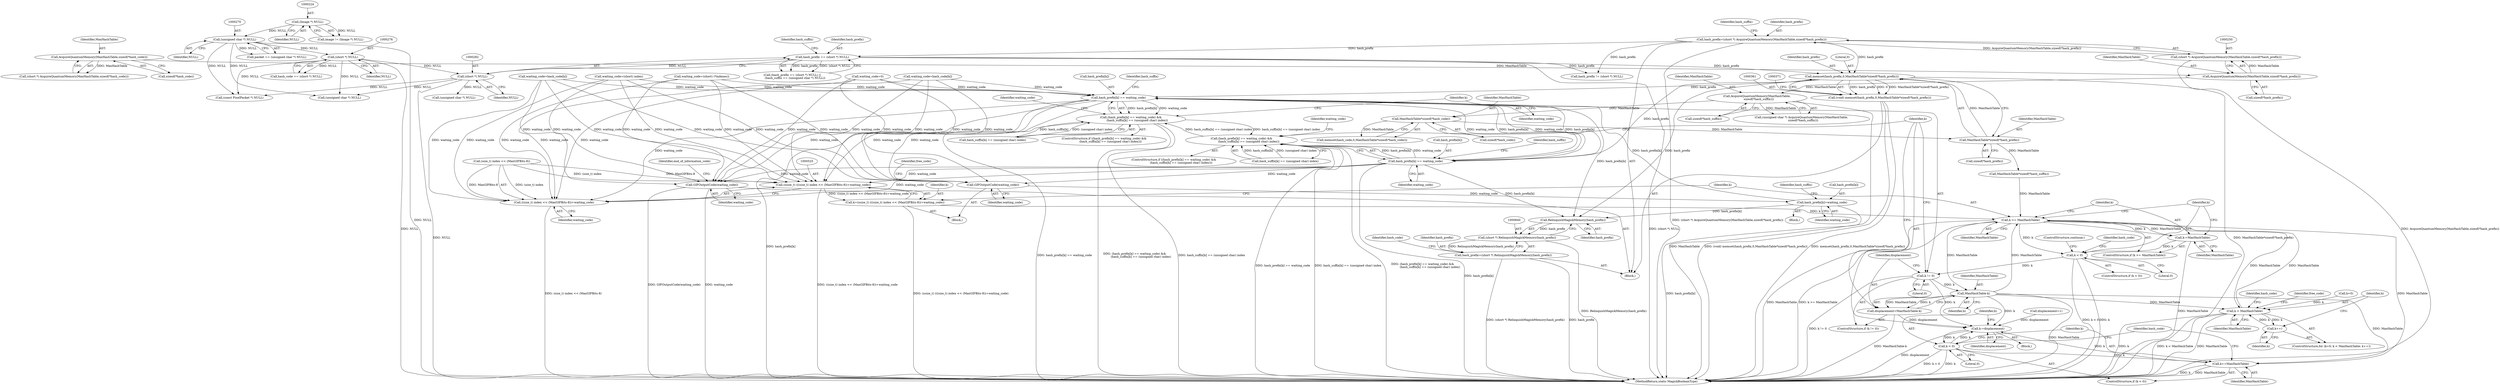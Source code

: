 digraph "0_ImageMagick6_19651f3db63fa1511ed83a348c4c82fa553f8d01@API" {
"1000362" [label="(Call,memset(hash_prefix,0,MaxHashTable*sizeof(*hash_prefix)))"];
"1000247" [label="(Call,hash_prefix=(short *) AcquireQuantumMemory(MaxHashTable,sizeof(*hash_prefix)))"];
"1000249" [label="(Call,(short *) AcquireQuantumMemory(MaxHashTable,sizeof(*hash_prefix)))"];
"1000251" [label="(Call,AcquireQuantumMemory(MaxHashTable,sizeof(*hash_prefix)))"];
"1000242" [label="(Call,AcquireQuantumMemory(MaxHashTable,sizeof(*hash_code)))"];
"1000279" [label="(Call,hash_prefix == (short *) NULL)"];
"1000281" [label="(Call,(short *) NULL)"];
"1000275" [label="(Call,(short *) NULL)"];
"1000269" [label="(Call,(unsigned char *) NULL)"];
"1000223" [label="(Call,(Image *) NULL)"];
"1000365" [label="(Call,MaxHashTable*sizeof(*hash_prefix))"];
"1000355" [label="(Call,MaxHashTable*sizeof(*hash_code))"];
"1000260" [label="(Call,AcquireQuantumMemory(MaxHashTable,\n    sizeof(*hash_suffix)))"];
"1000360" [label="(Call,(void) memset(hash_prefix,0,MaxHashTable*sizeof(*hash_prefix)))"];
"1000556" [label="(Call,hash_prefix[k] == waiting_code)"];
"1000524" [label="(Call,(ssize_t) (((size_t) index << (MaxGIFBits-8))+waiting_code))"];
"1000522" [label="(Call,k=(ssize_t) (((size_t) index << (MaxGIFBits-8))+waiting_code))"];
"1000536" [label="(Call,k >= MaxHashTable)"];
"1000539" [label="(Call,k-=MaxHashTable)"];
"1000543" [label="(Call,k < 0)"];
"1000576" [label="(Call,k != 0)"];
"1000581" [label="(Call,MaxHashTable-k)"];
"1000579" [label="(Call,displacement=MaxHashTable-k)"];
"1000586" [label="(Call,k-=displacement)"];
"1000590" [label="(Call,k < 0)"];
"1000593" [label="(Call,k+=MaxHashTable)"];
"1000665" [label="(Call,k < MaxHashTable)"];
"1000668" [label="(Call,k++)"];
"1000526" [label="(Call,((size_t) index << (MaxGIFBits-8))+waiting_code)"];
"1000555" [label="(Call,(hash_prefix[k] == waiting_code) &&\n              (hash_suffix[k] == (unsigned char) index))"];
"1000604" [label="(Call,(hash_prefix[k] == waiting_code) &&\n                (hash_suffix[k] == (unsigned char) index))"];
"1000605" [label="(Call,hash_prefix[k] == waiting_code)"];
"1000632" [label="(Call,GIFOutputCode(waiting_code))"];
"1000647" [label="(Call,hash_prefix[k]=waiting_code)"];
"1000841" [label="(Call,RelinquishMagickMemory(hash_prefix))"];
"1000839" [label="(Call,(short *) RelinquishMagickMemory(hash_prefix))"];
"1000837" [label="(Call,hash_prefix=(short *) RelinquishMagickMemory(hash_prefix))"];
"1000773" [label="(Call,GIFOutputCode(waiting_code))"];
"1000283" [label="(Identifier,NULL)"];
"1000576" [label="(Call,k != 0)"];
"1000275" [label="(Call,(short *) NULL)"];
"1000279" [label="(Call,hash_prefix == (short *) NULL)"];
"1000523" [label="(Identifier,k)"];
"1000668" [label="(Call,k++)"];
"1000651" [label="(Identifier,waiting_code)"];
"1000277" [label="(Identifier,NULL)"];
"1000544" [label="(Identifier,k)"];
"1000252" [label="(Identifier,MaxHashTable)"];
"1000367" [label="(Call,sizeof(*hash_prefix))"];
"1000536" [label="(Call,k >= MaxHashTable)"];
"1000257" [label="(Identifier,hash_suffix)"];
"1000357" [label="(Call,sizeof(*hash_code))"];
"1000604" [label="(Call,(hash_prefix[k] == waiting_code) &&\n                (hash_suffix[k] == (unsigned char) index))"];
"1000841" [label="(Call,RelinquishMagickMemory(hash_prefix))"];
"1000609" [label="(Identifier,waiting_code)"];
"1000689" [label="(Call,waiting_code=(short) index)"];
"1000364" [label="(Literal,0)"];
"1000375" [label="(Call,MaxHashTable*sizeof(*hash_suffix))"];
"1000676" [label="(Identifier,free_code)"];
"1000260" [label="(Call,AcquireQuantumMemory(MaxHashTable,\n    sizeof(*hash_suffix)))"];
"1000473" [label="(Call,waiting_code=(short) (*indexes))"];
"1000362" [label="(Call,memset(hash_prefix,0,MaxHashTable*sizeof(*hash_prefix)))"];
"1000225" [label="(Identifier,NULL)"];
"1000612" [label="(Identifier,hash_suffix)"];
"1000355" [label="(Call,MaxHashTable*sizeof(*hash_code))"];
"1000594" [label="(Identifier,k)"];
"1000423" [label="(Call,waiting_code=0)"];
"1000662" [label="(Call,k=0)"];
"1000460" [label="(Call,(const PixelPacket *) NULL)"];
"1000560" [label="(Identifier,waiting_code)"];
"1000570" [label="(Identifier,waiting_code)"];
"1000116" [label="(Block,)"];
"1000258" [label="(Call,(unsigned char *) AcquireQuantumMemory(MaxHashTable,\n    sizeof(*hash_suffix)))"];
"1000526" [label="(Call,((size_t) index << (MaxGIFBits-8))+waiting_code)"];
"1000857" [label="(MethodReturn,static MagickBooleanType)"];
"1000541" [label="(Identifier,MaxHashTable)"];
"1000669" [label="(Identifier,k)"];
"1000366" [label="(Identifier,MaxHashTable)"];
"1000592" [label="(Literal,0)"];
"1000524" [label="(Call,(ssize_t) (((size_t) index << (MaxGIFBits-8))+waiting_code))"];
"1000542" [label="(ControlStructure,if (k < 0))"];
"1000286" [label="(Call,(unsigned char *) NULL)"];
"1000253" [label="(Call,sizeof(*hash_prefix))"];
"1000632" [label="(Call,GIFOutputCode(waiting_code))"];
"1000261" [label="(Identifier,MaxHashTable)"];
"1000537" [label="(Identifier,k)"];
"1000505" [label="(Call,displacement=1)"];
"1000595" [label="(Identifier,MaxHashTable)"];
"1000550" [label="(Identifier,hash_code)"];
"1000554" [label="(ControlStructure,if ((hash_prefix[k] == waiting_code) &&\n              (hash_suffix[k] == (unsigned char) index)))"];
"1000588" [label="(Identifier,displacement)"];
"1000577" [label="(Identifier,k)"];
"1000672" [label="(Identifier,hash_code)"];
"1000555" [label="(Call,(hash_prefix[k] == waiting_code) &&\n              (hash_suffix[k] == (unsigned char) index))"];
"1000579" [label="(Call,displacement=MaxHashTable-k)"];
"1000352" [label="(Call,memset(hash_code,0,MaxHashTable*sizeof(*hash_code)))"];
"1000242" [label="(Call,AcquireQuantumMemory(MaxHashTable,sizeof(*hash_code)))"];
"1000774" [label="(Identifier,waiting_code)"];
"1000543" [label="(Call,k < 0)"];
"1000561" [label="(Call,hash_suffix[k] == (unsigned char) index)"];
"1000586" [label="(Call,k-=displacement)"];
"1000582" [label="(Identifier,MaxHashTable)"];
"1000540" [label="(Identifier,k)"];
"1000267" [label="(Call,packet == (unsigned char *) NULL)"];
"1000636" [label="(Identifier,free_code)"];
"1000535" [label="(ControlStructure,if (k >= MaxHashTable))"];
"1000285" [label="(Identifier,hash_suffix)"];
"1000585" [label="(Block,)"];
"1000583" [label="(Identifier,k)"];
"1000569" [label="(Call,waiting_code=hash_code[k])"];
"1000638" [label="(Block,)"];
"1000557" [label="(Call,hash_prefix[k])"];
"1000534" [label="(Identifier,waiting_code)"];
"1000647" [label="(Call,hash_prefix[k]=waiting_code)"];
"1000269" [label="(Call,(unsigned char *) NULL)"];
"1000315" [label="(Call,hash_prefix != (short *) NULL)"];
"1000240" [label="(Call,(short *) AcquireQuantumMemory(MaxHashTable,sizeof(*hash_code)))"];
"1000606" [label="(Call,hash_prefix[k])"];
"1000844" [label="(Identifier,hash_code)"];
"1000773" [label="(Call,GIFOutputCode(waiting_code))"];
"1000248" [label="(Identifier,hash_prefix)"];
"1000587" [label="(Identifier,k)"];
"1000666" [label="(Identifier,k)"];
"1000363" [label="(Identifier,hash_prefix)"];
"1000244" [label="(Call,sizeof(*hash_code))"];
"1000837" [label="(Call,hash_prefix=(short *) RelinquishMagickMemory(hash_prefix))"];
"1000546" [label="(ControlStructure,continue;)"];
"1000619" [label="(Identifier,waiting_code)"];
"1000522" [label="(Call,k=(ssize_t) (((size_t) index << (MaxGIFBits-8))+waiting_code))"];
"1000667" [label="(Identifier,MaxHashTable)"];
"1000654" [label="(Identifier,hash_suffix)"];
"1000271" [label="(Identifier,NULL)"];
"1000538" [label="(Identifier,MaxHashTable)"];
"1000293" [label="(Call,(unsigned char *) NULL)"];
"1000223" [label="(Call,(Image *) NULL)"];
"1000539" [label="(Call,k-=MaxHashTable)"];
"1000545" [label="(Literal,0)"];
"1000661" [label="(ControlStructure,for (k=0; k < MaxHashTable; k++))"];
"1000365" [label="(Call,MaxHashTable*sizeof(*hash_prefix))"];
"1000665" [label="(Call,k < MaxHashTable)"];
"1000633" [label="(Identifier,waiting_code)"];
"1000563" [label="(Identifier,hash_suffix)"];
"1000842" [label="(Identifier,hash_prefix)"];
"1000591" [label="(Identifier,k)"];
"1000590" [label="(Call,k < 0)"];
"1000262" [label="(Call,sizeof(*hash_suffix))"];
"1000603" [label="(ControlStructure,if ((hash_prefix[k] == waiting_code) &&\n                (hash_suffix[k] == (unsigned char) index)))"];
"1000605" [label="(Call,hash_prefix[k] == waiting_code)"];
"1000580" [label="(Identifier,displacement)"];
"1000610" [label="(Call,hash_suffix[k] == (unsigned char) index)"];
"1000575" [label="(ControlStructure,if (k != 0))"];
"1000280" [label="(Identifier,hash_prefix)"];
"1000599" [label="(Identifier,hash_code)"];
"1000589" [label="(ControlStructure,if (k < 0))"];
"1000581" [label="(Call,MaxHashTable-k)"];
"1000648" [label="(Call,hash_prefix[k])"];
"1000247" [label="(Call,hash_prefix=(short *) AcquireQuantumMemory(MaxHashTable,sizeof(*hash_prefix)))"];
"1000578" [label="(Literal,0)"];
"1000776" [label="(Identifier,end_of_information_code)"];
"1000251" [label="(Call,AcquireQuantumMemory(MaxHashTable,sizeof(*hash_prefix)))"];
"1000839" [label="(Call,(short *) RelinquishMagickMemory(hash_prefix))"];
"1000618" [label="(Call,waiting_code=hash_code[k])"];
"1000281" [label="(Call,(short *) NULL)"];
"1000501" [label="(Block,)"];
"1000249" [label="(Call,(short *) AcquireQuantumMemory(MaxHashTable,sizeof(*hash_prefix)))"];
"1000593" [label="(Call,k+=MaxHashTable)"];
"1000273" [label="(Call,hash_code == (short *) NULL)"];
"1000356" [label="(Identifier,MaxHashTable)"];
"1000221" [label="(Call,image != (Image *) NULL)"];
"1000556" [label="(Call,hash_prefix[k] == waiting_code)"];
"1000243" [label="(Identifier,MaxHashTable)"];
"1000360" [label="(Call,(void) memset(hash_prefix,0,MaxHashTable*sizeof(*hash_prefix)))"];
"1000838" [label="(Identifier,hash_prefix)"];
"1000278" [label="(Call,(hash_prefix == (short *) NULL) ||\n      (hash_suffix == (unsigned char *) NULL))"];
"1000527" [label="(Call,(size_t) index << (MaxGIFBits-8))"];
"1000362" -> "1000360"  [label="AST: "];
"1000362" -> "1000365"  [label="CFG: "];
"1000363" -> "1000362"  [label="AST: "];
"1000364" -> "1000362"  [label="AST: "];
"1000365" -> "1000362"  [label="AST: "];
"1000360" -> "1000362"  [label="CFG: "];
"1000362" -> "1000857"  [label="DDG: MaxHashTable*sizeof(*hash_prefix)"];
"1000362" -> "1000360"  [label="DDG: hash_prefix"];
"1000362" -> "1000360"  [label="DDG: 0"];
"1000362" -> "1000360"  [label="DDG: MaxHashTable*sizeof(*hash_prefix)"];
"1000247" -> "1000362"  [label="DDG: hash_prefix"];
"1000279" -> "1000362"  [label="DDG: hash_prefix"];
"1000365" -> "1000362"  [label="DDG: MaxHashTable"];
"1000362" -> "1000556"  [label="DDG: hash_prefix"];
"1000362" -> "1000605"  [label="DDG: hash_prefix"];
"1000362" -> "1000841"  [label="DDG: hash_prefix"];
"1000247" -> "1000116"  [label="AST: "];
"1000247" -> "1000249"  [label="CFG: "];
"1000248" -> "1000247"  [label="AST: "];
"1000249" -> "1000247"  [label="AST: "];
"1000257" -> "1000247"  [label="CFG: "];
"1000247" -> "1000857"  [label="DDG: (short *) AcquireQuantumMemory(MaxHashTable,sizeof(*hash_prefix))"];
"1000249" -> "1000247"  [label="DDG: AcquireQuantumMemory(MaxHashTable,sizeof(*hash_prefix))"];
"1000247" -> "1000279"  [label="DDG: hash_prefix"];
"1000247" -> "1000315"  [label="DDG: hash_prefix"];
"1000249" -> "1000251"  [label="CFG: "];
"1000250" -> "1000249"  [label="AST: "];
"1000251" -> "1000249"  [label="AST: "];
"1000249" -> "1000857"  [label="DDG: AcquireQuantumMemory(MaxHashTable,sizeof(*hash_prefix))"];
"1000251" -> "1000249"  [label="DDG: MaxHashTable"];
"1000251" -> "1000253"  [label="CFG: "];
"1000252" -> "1000251"  [label="AST: "];
"1000253" -> "1000251"  [label="AST: "];
"1000242" -> "1000251"  [label="DDG: MaxHashTable"];
"1000251" -> "1000260"  [label="DDG: MaxHashTable"];
"1000242" -> "1000240"  [label="AST: "];
"1000242" -> "1000244"  [label="CFG: "];
"1000243" -> "1000242"  [label="AST: "];
"1000244" -> "1000242"  [label="AST: "];
"1000240" -> "1000242"  [label="CFG: "];
"1000242" -> "1000240"  [label="DDG: MaxHashTable"];
"1000279" -> "1000278"  [label="AST: "];
"1000279" -> "1000281"  [label="CFG: "];
"1000280" -> "1000279"  [label="AST: "];
"1000281" -> "1000279"  [label="AST: "];
"1000285" -> "1000279"  [label="CFG: "];
"1000278" -> "1000279"  [label="CFG: "];
"1000279" -> "1000857"  [label="DDG: (short *) NULL"];
"1000279" -> "1000278"  [label="DDG: hash_prefix"];
"1000279" -> "1000278"  [label="DDG: (short *) NULL"];
"1000281" -> "1000279"  [label="DDG: NULL"];
"1000279" -> "1000315"  [label="DDG: hash_prefix"];
"1000281" -> "1000283"  [label="CFG: "];
"1000282" -> "1000281"  [label="AST: "];
"1000283" -> "1000281"  [label="AST: "];
"1000281" -> "1000857"  [label="DDG: NULL"];
"1000275" -> "1000281"  [label="DDG: NULL"];
"1000281" -> "1000286"  [label="DDG: NULL"];
"1000281" -> "1000293"  [label="DDG: NULL"];
"1000281" -> "1000460"  [label="DDG: NULL"];
"1000275" -> "1000273"  [label="AST: "];
"1000275" -> "1000277"  [label="CFG: "];
"1000276" -> "1000275"  [label="AST: "];
"1000277" -> "1000275"  [label="AST: "];
"1000273" -> "1000275"  [label="CFG: "];
"1000275" -> "1000857"  [label="DDG: NULL"];
"1000275" -> "1000273"  [label="DDG: NULL"];
"1000269" -> "1000275"  [label="DDG: NULL"];
"1000275" -> "1000293"  [label="DDG: NULL"];
"1000275" -> "1000460"  [label="DDG: NULL"];
"1000269" -> "1000267"  [label="AST: "];
"1000269" -> "1000271"  [label="CFG: "];
"1000270" -> "1000269"  [label="AST: "];
"1000271" -> "1000269"  [label="AST: "];
"1000267" -> "1000269"  [label="CFG: "];
"1000269" -> "1000857"  [label="DDG: NULL"];
"1000269" -> "1000267"  [label="DDG: NULL"];
"1000223" -> "1000269"  [label="DDG: NULL"];
"1000269" -> "1000293"  [label="DDG: NULL"];
"1000269" -> "1000460"  [label="DDG: NULL"];
"1000223" -> "1000221"  [label="AST: "];
"1000223" -> "1000225"  [label="CFG: "];
"1000224" -> "1000223"  [label="AST: "];
"1000225" -> "1000223"  [label="AST: "];
"1000221" -> "1000223"  [label="CFG: "];
"1000223" -> "1000221"  [label="DDG: NULL"];
"1000365" -> "1000367"  [label="CFG: "];
"1000366" -> "1000365"  [label="AST: "];
"1000367" -> "1000365"  [label="AST: "];
"1000355" -> "1000365"  [label="DDG: MaxHashTable"];
"1000365" -> "1000375"  [label="DDG: MaxHashTable"];
"1000355" -> "1000352"  [label="AST: "];
"1000355" -> "1000357"  [label="CFG: "];
"1000356" -> "1000355"  [label="AST: "];
"1000357" -> "1000355"  [label="AST: "];
"1000352" -> "1000355"  [label="CFG: "];
"1000355" -> "1000352"  [label="DDG: MaxHashTable"];
"1000260" -> "1000355"  [label="DDG: MaxHashTable"];
"1000260" -> "1000258"  [label="AST: "];
"1000260" -> "1000262"  [label="CFG: "];
"1000261" -> "1000260"  [label="AST: "];
"1000262" -> "1000260"  [label="AST: "];
"1000258" -> "1000260"  [label="CFG: "];
"1000260" -> "1000857"  [label="DDG: MaxHashTable"];
"1000260" -> "1000258"  [label="DDG: MaxHashTable"];
"1000360" -> "1000116"  [label="AST: "];
"1000361" -> "1000360"  [label="AST: "];
"1000371" -> "1000360"  [label="CFG: "];
"1000360" -> "1000857"  [label="DDG: (void) memset(hash_prefix,0,MaxHashTable*sizeof(*hash_prefix))"];
"1000360" -> "1000857"  [label="DDG: memset(hash_prefix,0,MaxHashTable*sizeof(*hash_prefix))"];
"1000556" -> "1000555"  [label="AST: "];
"1000556" -> "1000560"  [label="CFG: "];
"1000557" -> "1000556"  [label="AST: "];
"1000560" -> "1000556"  [label="AST: "];
"1000563" -> "1000556"  [label="CFG: "];
"1000555" -> "1000556"  [label="CFG: "];
"1000556" -> "1000857"  [label="DDG: hash_prefix[k]"];
"1000556" -> "1000524"  [label="DDG: waiting_code"];
"1000556" -> "1000526"  [label="DDG: waiting_code"];
"1000556" -> "1000555"  [label="DDG: hash_prefix[k]"];
"1000556" -> "1000555"  [label="DDG: waiting_code"];
"1000647" -> "1000556"  [label="DDG: hash_prefix[k]"];
"1000605" -> "1000556"  [label="DDG: hash_prefix[k]"];
"1000605" -> "1000556"  [label="DDG: waiting_code"];
"1000689" -> "1000556"  [label="DDG: waiting_code"];
"1000473" -> "1000556"  [label="DDG: waiting_code"];
"1000423" -> "1000556"  [label="DDG: waiting_code"];
"1000569" -> "1000556"  [label="DDG: waiting_code"];
"1000618" -> "1000556"  [label="DDG: waiting_code"];
"1000556" -> "1000605"  [label="DDG: hash_prefix[k]"];
"1000556" -> "1000605"  [label="DDG: waiting_code"];
"1000556" -> "1000632"  [label="DDG: waiting_code"];
"1000556" -> "1000773"  [label="DDG: waiting_code"];
"1000556" -> "1000841"  [label="DDG: hash_prefix[k]"];
"1000524" -> "1000522"  [label="AST: "];
"1000524" -> "1000526"  [label="CFG: "];
"1000525" -> "1000524"  [label="AST: "];
"1000526" -> "1000524"  [label="AST: "];
"1000522" -> "1000524"  [label="CFG: "];
"1000524" -> "1000857"  [label="DDG: ((size_t) index << (MaxGIFBits-8))+waiting_code"];
"1000524" -> "1000522"  [label="DDG: ((size_t) index << (MaxGIFBits-8))+waiting_code"];
"1000527" -> "1000524"  [label="DDG: (size_t) index"];
"1000527" -> "1000524"  [label="DDG: MaxGIFBits-8"];
"1000689" -> "1000524"  [label="DDG: waiting_code"];
"1000473" -> "1000524"  [label="DDG: waiting_code"];
"1000423" -> "1000524"  [label="DDG: waiting_code"];
"1000569" -> "1000524"  [label="DDG: waiting_code"];
"1000618" -> "1000524"  [label="DDG: waiting_code"];
"1000605" -> "1000524"  [label="DDG: waiting_code"];
"1000522" -> "1000501"  [label="AST: "];
"1000523" -> "1000522"  [label="AST: "];
"1000537" -> "1000522"  [label="CFG: "];
"1000522" -> "1000857"  [label="DDG: (ssize_t) (((size_t) index << (MaxGIFBits-8))+waiting_code)"];
"1000522" -> "1000536"  [label="DDG: k"];
"1000536" -> "1000535"  [label="AST: "];
"1000536" -> "1000538"  [label="CFG: "];
"1000537" -> "1000536"  [label="AST: "];
"1000538" -> "1000536"  [label="AST: "];
"1000540" -> "1000536"  [label="CFG: "];
"1000544" -> "1000536"  [label="CFG: "];
"1000536" -> "1000857"  [label="DDG: k >= MaxHashTable"];
"1000536" -> "1000857"  [label="DDG: MaxHashTable"];
"1000375" -> "1000536"  [label="DDG: MaxHashTable"];
"1000581" -> "1000536"  [label="DDG: MaxHashTable"];
"1000665" -> "1000536"  [label="DDG: MaxHashTable"];
"1000536" -> "1000539"  [label="DDG: MaxHashTable"];
"1000536" -> "1000539"  [label="DDG: k"];
"1000536" -> "1000543"  [label="DDG: k"];
"1000536" -> "1000581"  [label="DDG: MaxHashTable"];
"1000536" -> "1000593"  [label="DDG: MaxHashTable"];
"1000536" -> "1000665"  [label="DDG: MaxHashTable"];
"1000539" -> "1000535"  [label="AST: "];
"1000539" -> "1000541"  [label="CFG: "];
"1000540" -> "1000539"  [label="AST: "];
"1000541" -> "1000539"  [label="AST: "];
"1000544" -> "1000539"  [label="CFG: "];
"1000539" -> "1000857"  [label="DDG: MaxHashTable"];
"1000539" -> "1000543"  [label="DDG: k"];
"1000543" -> "1000542"  [label="AST: "];
"1000543" -> "1000545"  [label="CFG: "];
"1000544" -> "1000543"  [label="AST: "];
"1000545" -> "1000543"  [label="AST: "];
"1000546" -> "1000543"  [label="CFG: "];
"1000550" -> "1000543"  [label="CFG: "];
"1000543" -> "1000857"  [label="DDG: k < 0"];
"1000543" -> "1000857"  [label="DDG: k"];
"1000543" -> "1000576"  [label="DDG: k"];
"1000576" -> "1000575"  [label="AST: "];
"1000576" -> "1000578"  [label="CFG: "];
"1000577" -> "1000576"  [label="AST: "];
"1000578" -> "1000576"  [label="AST: "];
"1000580" -> "1000576"  [label="CFG: "];
"1000587" -> "1000576"  [label="CFG: "];
"1000576" -> "1000857"  [label="DDG: k != 0"];
"1000576" -> "1000581"  [label="DDG: k"];
"1000576" -> "1000586"  [label="DDG: k"];
"1000581" -> "1000579"  [label="AST: "];
"1000581" -> "1000583"  [label="CFG: "];
"1000582" -> "1000581"  [label="AST: "];
"1000583" -> "1000581"  [label="AST: "];
"1000579" -> "1000581"  [label="CFG: "];
"1000581" -> "1000857"  [label="DDG: MaxHashTable"];
"1000581" -> "1000579"  [label="DDG: MaxHashTable"];
"1000581" -> "1000579"  [label="DDG: k"];
"1000581" -> "1000586"  [label="DDG: k"];
"1000581" -> "1000593"  [label="DDG: MaxHashTable"];
"1000581" -> "1000665"  [label="DDG: MaxHashTable"];
"1000579" -> "1000575"  [label="AST: "];
"1000580" -> "1000579"  [label="AST: "];
"1000587" -> "1000579"  [label="CFG: "];
"1000579" -> "1000857"  [label="DDG: MaxHashTable-k"];
"1000579" -> "1000586"  [label="DDG: displacement"];
"1000586" -> "1000585"  [label="AST: "];
"1000586" -> "1000588"  [label="CFG: "];
"1000587" -> "1000586"  [label="AST: "];
"1000588" -> "1000586"  [label="AST: "];
"1000591" -> "1000586"  [label="CFG: "];
"1000586" -> "1000857"  [label="DDG: displacement"];
"1000505" -> "1000586"  [label="DDG: displacement"];
"1000590" -> "1000586"  [label="DDG: k"];
"1000593" -> "1000586"  [label="DDG: k"];
"1000586" -> "1000590"  [label="DDG: k"];
"1000590" -> "1000589"  [label="AST: "];
"1000590" -> "1000592"  [label="CFG: "];
"1000591" -> "1000590"  [label="AST: "];
"1000592" -> "1000590"  [label="AST: "];
"1000594" -> "1000590"  [label="CFG: "];
"1000599" -> "1000590"  [label="CFG: "];
"1000590" -> "1000857"  [label="DDG: k < 0"];
"1000590" -> "1000857"  [label="DDG: k"];
"1000590" -> "1000593"  [label="DDG: k"];
"1000593" -> "1000589"  [label="AST: "];
"1000593" -> "1000595"  [label="CFG: "];
"1000594" -> "1000593"  [label="AST: "];
"1000595" -> "1000593"  [label="AST: "];
"1000599" -> "1000593"  [label="CFG: "];
"1000593" -> "1000857"  [label="DDG: MaxHashTable"];
"1000593" -> "1000857"  [label="DDG: k"];
"1000665" -> "1000661"  [label="AST: "];
"1000665" -> "1000667"  [label="CFG: "];
"1000666" -> "1000665"  [label="AST: "];
"1000667" -> "1000665"  [label="AST: "];
"1000672" -> "1000665"  [label="CFG: "];
"1000676" -> "1000665"  [label="CFG: "];
"1000665" -> "1000857"  [label="DDG: k"];
"1000665" -> "1000857"  [label="DDG: k < MaxHashTable"];
"1000665" -> "1000857"  [label="DDG: MaxHashTable"];
"1000662" -> "1000665"  [label="DDG: k"];
"1000668" -> "1000665"  [label="DDG: k"];
"1000665" -> "1000668"  [label="DDG: k"];
"1000668" -> "1000661"  [label="AST: "];
"1000668" -> "1000669"  [label="CFG: "];
"1000669" -> "1000668"  [label="AST: "];
"1000666" -> "1000668"  [label="CFG: "];
"1000526" -> "1000534"  [label="CFG: "];
"1000527" -> "1000526"  [label="AST: "];
"1000534" -> "1000526"  [label="AST: "];
"1000526" -> "1000857"  [label="DDG: (size_t) index << (MaxGIFBits-8)"];
"1000527" -> "1000526"  [label="DDG: (size_t) index"];
"1000527" -> "1000526"  [label="DDG: MaxGIFBits-8"];
"1000689" -> "1000526"  [label="DDG: waiting_code"];
"1000473" -> "1000526"  [label="DDG: waiting_code"];
"1000423" -> "1000526"  [label="DDG: waiting_code"];
"1000569" -> "1000526"  [label="DDG: waiting_code"];
"1000618" -> "1000526"  [label="DDG: waiting_code"];
"1000605" -> "1000526"  [label="DDG: waiting_code"];
"1000555" -> "1000554"  [label="AST: "];
"1000555" -> "1000561"  [label="CFG: "];
"1000561" -> "1000555"  [label="AST: "];
"1000570" -> "1000555"  [label="CFG: "];
"1000577" -> "1000555"  [label="CFG: "];
"1000555" -> "1000857"  [label="DDG: (hash_prefix[k] == waiting_code) &&\n              (hash_suffix[k] == (unsigned char) index)"];
"1000555" -> "1000857"  [label="DDG: hash_prefix[k] == waiting_code"];
"1000555" -> "1000857"  [label="DDG: hash_suffix[k] == (unsigned char) index"];
"1000604" -> "1000555"  [label="DDG: hash_suffix[k] == (unsigned char) index"];
"1000561" -> "1000555"  [label="DDG: hash_suffix[k]"];
"1000561" -> "1000555"  [label="DDG: (unsigned char) index"];
"1000555" -> "1000604"  [label="DDG: hash_suffix[k] == (unsigned char) index"];
"1000604" -> "1000603"  [label="AST: "];
"1000604" -> "1000605"  [label="CFG: "];
"1000604" -> "1000610"  [label="CFG: "];
"1000605" -> "1000604"  [label="AST: "];
"1000610" -> "1000604"  [label="AST: "];
"1000587" -> "1000604"  [label="CFG: "];
"1000619" -> "1000604"  [label="CFG: "];
"1000604" -> "1000857"  [label="DDG: hash_suffix[k] == (unsigned char) index"];
"1000604" -> "1000857"  [label="DDG: (hash_prefix[k] == waiting_code) &&\n                (hash_suffix[k] == (unsigned char) index)"];
"1000604" -> "1000857"  [label="DDG: hash_prefix[k] == waiting_code"];
"1000605" -> "1000604"  [label="DDG: hash_prefix[k]"];
"1000605" -> "1000604"  [label="DDG: waiting_code"];
"1000610" -> "1000604"  [label="DDG: hash_suffix[k]"];
"1000610" -> "1000604"  [label="DDG: (unsigned char) index"];
"1000605" -> "1000609"  [label="CFG: "];
"1000606" -> "1000605"  [label="AST: "];
"1000609" -> "1000605"  [label="AST: "];
"1000612" -> "1000605"  [label="CFG: "];
"1000605" -> "1000857"  [label="DDG: hash_prefix[k]"];
"1000605" -> "1000632"  [label="DDG: waiting_code"];
"1000605" -> "1000773"  [label="DDG: waiting_code"];
"1000605" -> "1000841"  [label="DDG: hash_prefix[k]"];
"1000632" -> "1000501"  [label="AST: "];
"1000632" -> "1000633"  [label="CFG: "];
"1000633" -> "1000632"  [label="AST: "];
"1000636" -> "1000632"  [label="CFG: "];
"1000618" -> "1000632"  [label="DDG: waiting_code"];
"1000689" -> "1000632"  [label="DDG: waiting_code"];
"1000473" -> "1000632"  [label="DDG: waiting_code"];
"1000423" -> "1000632"  [label="DDG: waiting_code"];
"1000569" -> "1000632"  [label="DDG: waiting_code"];
"1000632" -> "1000647"  [label="DDG: waiting_code"];
"1000647" -> "1000638"  [label="AST: "];
"1000647" -> "1000651"  [label="CFG: "];
"1000648" -> "1000647"  [label="AST: "];
"1000651" -> "1000647"  [label="AST: "];
"1000654" -> "1000647"  [label="CFG: "];
"1000647" -> "1000857"  [label="DDG: hash_prefix[k]"];
"1000647" -> "1000841"  [label="DDG: hash_prefix[k]"];
"1000841" -> "1000839"  [label="AST: "];
"1000841" -> "1000842"  [label="CFG: "];
"1000842" -> "1000841"  [label="AST: "];
"1000839" -> "1000841"  [label="CFG: "];
"1000841" -> "1000839"  [label="DDG: hash_prefix"];
"1000839" -> "1000837"  [label="AST: "];
"1000840" -> "1000839"  [label="AST: "];
"1000837" -> "1000839"  [label="CFG: "];
"1000839" -> "1000857"  [label="DDG: RelinquishMagickMemory(hash_prefix)"];
"1000839" -> "1000837"  [label="DDG: RelinquishMagickMemory(hash_prefix)"];
"1000837" -> "1000116"  [label="AST: "];
"1000838" -> "1000837"  [label="AST: "];
"1000844" -> "1000837"  [label="CFG: "];
"1000837" -> "1000857"  [label="DDG: hash_prefix"];
"1000837" -> "1000857"  [label="DDG: (short *) RelinquishMagickMemory(hash_prefix)"];
"1000773" -> "1000116"  [label="AST: "];
"1000773" -> "1000774"  [label="CFG: "];
"1000774" -> "1000773"  [label="AST: "];
"1000776" -> "1000773"  [label="CFG: "];
"1000773" -> "1000857"  [label="DDG: GIFOutputCode(waiting_code)"];
"1000773" -> "1000857"  [label="DDG: waiting_code"];
"1000689" -> "1000773"  [label="DDG: waiting_code"];
"1000473" -> "1000773"  [label="DDG: waiting_code"];
"1000423" -> "1000773"  [label="DDG: waiting_code"];
"1000569" -> "1000773"  [label="DDG: waiting_code"];
"1000618" -> "1000773"  [label="DDG: waiting_code"];
}
